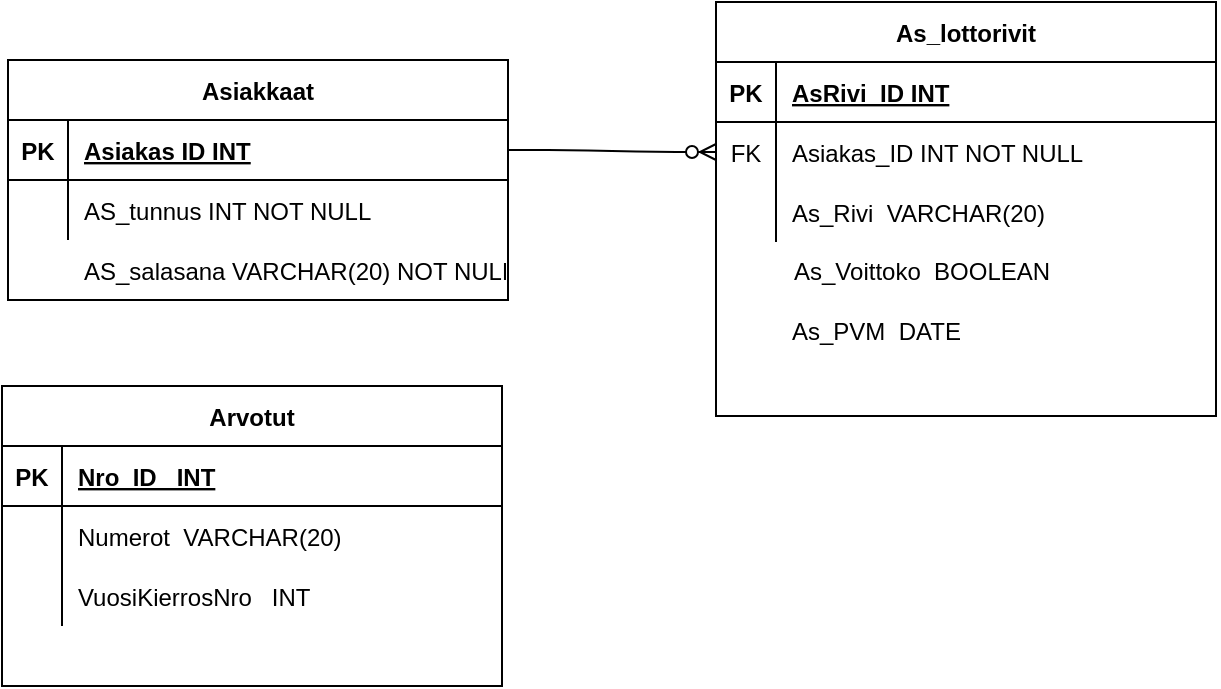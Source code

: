<mxfile version="13.6.2" type="device" pages="3"><diagram id="R2lEEEUBdFMjLlhIrx00" name="Tietokanta"><mxGraphModel dx="1326" dy="806" grid="0" gridSize="10" guides="1" tooltips="1" connect="1" arrows="1" fold="1" page="0" pageScale="1" pageWidth="850" pageHeight="1100" math="0" shadow="0" extFonts="Permanent Marker^https://fonts.googleapis.com/css?family=Permanent+Marker"><root><mxCell id="0"/><mxCell id="1" parent="0"/><mxCell id="C-vyLk0tnHw3VtMMgP7b-1" value="" style="edgeStyle=entityRelationEdgeStyle;endArrow=ERzeroToMany;startArrow=none;endFill=1;startFill=0;" parent="1" source="C-vyLk0tnHw3VtMMgP7b-24" target="C-vyLk0tnHw3VtMMgP7b-6" edge="1"><mxGeometry width="100" height="100" relative="1" as="geometry"><mxPoint x="340" y="720" as="sourcePoint"/><mxPoint x="440" y="620" as="targetPoint"/></mxGeometry></mxCell><mxCell id="C-vyLk0tnHw3VtMMgP7b-23" value="Asiakkaat" style="shape=table;startSize=30;container=1;collapsible=1;childLayout=tableLayout;fixedRows=1;rowLines=0;fontStyle=1;align=center;resizeLast=1;" parent="1" vertex="1"><mxGeometry x="120" y="120" width="250" height="120" as="geometry"/></mxCell><mxCell id="C-vyLk0tnHw3VtMMgP7b-24" value="" style="shape=partialRectangle;collapsible=0;dropTarget=0;pointerEvents=0;fillColor=none;points=[[0,0.5],[1,0.5]];portConstraint=eastwest;top=0;left=0;right=0;bottom=1;" parent="C-vyLk0tnHw3VtMMgP7b-23" vertex="1"><mxGeometry y="30" width="250" height="30" as="geometry"/></mxCell><mxCell id="C-vyLk0tnHw3VtMMgP7b-25" value="PK" style="shape=partialRectangle;overflow=hidden;connectable=0;fillColor=none;top=0;left=0;bottom=0;right=0;fontStyle=1;" parent="C-vyLk0tnHw3VtMMgP7b-24" vertex="1"><mxGeometry width="30" height="30" as="geometry"/></mxCell><mxCell id="C-vyLk0tnHw3VtMMgP7b-26" value="Asiakas ID INT" style="shape=partialRectangle;overflow=hidden;connectable=0;fillColor=none;top=0;left=0;bottom=0;right=0;align=left;spacingLeft=6;fontStyle=5;" parent="C-vyLk0tnHw3VtMMgP7b-24" vertex="1"><mxGeometry x="30" width="220" height="30" as="geometry"/></mxCell><mxCell id="C-vyLk0tnHw3VtMMgP7b-27" value="" style="shape=partialRectangle;collapsible=0;dropTarget=0;pointerEvents=0;fillColor=none;points=[[0,0.5],[1,0.5]];portConstraint=eastwest;top=0;left=0;right=0;bottom=0;" parent="C-vyLk0tnHw3VtMMgP7b-23" vertex="1"><mxGeometry y="60" width="250" height="30" as="geometry"/></mxCell><mxCell id="C-vyLk0tnHw3VtMMgP7b-28" value="" style="shape=partialRectangle;overflow=hidden;connectable=0;fillColor=none;top=0;left=0;bottom=0;right=0;" parent="C-vyLk0tnHw3VtMMgP7b-27" vertex="1"><mxGeometry width="30" height="30" as="geometry"/></mxCell><mxCell id="C-vyLk0tnHw3VtMMgP7b-29" value="AS_tunnus INT NOT NULL" style="shape=partialRectangle;overflow=hidden;connectable=0;fillColor=none;top=0;left=0;bottom=0;right=0;align=left;spacingLeft=6;" parent="C-vyLk0tnHw3VtMMgP7b-27" vertex="1"><mxGeometry x="30" width="220" height="30" as="geometry"/></mxCell><mxCell id="ZVDmuj76XgSl1H02F6cT-1" value="AS_salasana VARCHAR(20) NOT NULL" style="shape=partialRectangle;overflow=hidden;connectable=0;fillColor=none;top=0;left=0;bottom=0;right=0;align=left;spacingLeft=6;" parent="1" vertex="1"><mxGeometry x="150" y="210" width="220" height="30" as="geometry"/></mxCell><mxCell id="C-vyLk0tnHw3VtMMgP7b-2" value="As_lottorivit" style="shape=table;startSize=30;container=1;collapsible=1;childLayout=tableLayout;fixedRows=1;rowLines=0;fontStyle=1;align=center;resizeLast=1;" parent="1" vertex="1"><mxGeometry x="474" y="91" width="250" height="207" as="geometry"/></mxCell><mxCell id="C-vyLk0tnHw3VtMMgP7b-3" value="" style="shape=partialRectangle;collapsible=0;dropTarget=0;pointerEvents=0;fillColor=none;points=[[0,0.5],[1,0.5]];portConstraint=eastwest;top=0;left=0;right=0;bottom=1;" parent="C-vyLk0tnHw3VtMMgP7b-2" vertex="1"><mxGeometry y="30" width="250" height="30" as="geometry"/></mxCell><mxCell id="C-vyLk0tnHw3VtMMgP7b-4" value="PK" style="shape=partialRectangle;overflow=hidden;connectable=0;fillColor=none;top=0;left=0;bottom=0;right=0;fontStyle=1;" parent="C-vyLk0tnHw3VtMMgP7b-3" vertex="1"><mxGeometry width="30" height="30" as="geometry"/></mxCell><mxCell id="C-vyLk0tnHw3VtMMgP7b-5" value="AsRivi_ID INT" style="shape=partialRectangle;overflow=hidden;connectable=0;fillColor=none;top=0;left=0;bottom=0;right=0;align=left;spacingLeft=6;fontStyle=5;" parent="C-vyLk0tnHw3VtMMgP7b-3" vertex="1"><mxGeometry x="30" width="220" height="30" as="geometry"/></mxCell><mxCell id="C-vyLk0tnHw3VtMMgP7b-6" value="" style="shape=partialRectangle;collapsible=0;dropTarget=0;pointerEvents=0;fillColor=none;points=[[0,0.5],[1,0.5]];portConstraint=eastwest;top=0;left=0;right=0;bottom=0;" parent="C-vyLk0tnHw3VtMMgP7b-2" vertex="1"><mxGeometry y="60" width="250" height="30" as="geometry"/></mxCell><mxCell id="C-vyLk0tnHw3VtMMgP7b-7" value="FK" style="shape=partialRectangle;overflow=hidden;connectable=0;fillColor=none;top=0;left=0;bottom=0;right=0;" parent="C-vyLk0tnHw3VtMMgP7b-6" vertex="1"><mxGeometry width="30" height="30" as="geometry"/></mxCell><mxCell id="C-vyLk0tnHw3VtMMgP7b-8" value="Asiakas_ID INT NOT NULL" style="shape=partialRectangle;overflow=hidden;connectable=0;fillColor=none;top=0;left=0;bottom=0;right=0;align=left;spacingLeft=6;" parent="C-vyLk0tnHw3VtMMgP7b-6" vertex="1"><mxGeometry x="30" width="220" height="30" as="geometry"/></mxCell><mxCell id="C-vyLk0tnHw3VtMMgP7b-9" value="" style="shape=partialRectangle;collapsible=0;dropTarget=0;pointerEvents=0;fillColor=none;points=[[0,0.5],[1,0.5]];portConstraint=eastwest;top=0;left=0;right=0;bottom=0;" parent="C-vyLk0tnHw3VtMMgP7b-2" vertex="1"><mxGeometry y="90" width="250" height="30" as="geometry"/></mxCell><mxCell id="C-vyLk0tnHw3VtMMgP7b-10" value="" style="shape=partialRectangle;overflow=hidden;connectable=0;fillColor=none;top=0;left=0;bottom=0;right=0;" parent="C-vyLk0tnHw3VtMMgP7b-9" vertex="1"><mxGeometry width="30" height="30" as="geometry"/></mxCell><mxCell id="C-vyLk0tnHw3VtMMgP7b-11" value="As_Rivi  VARCHAR(20)" style="shape=partialRectangle;overflow=hidden;connectable=0;fillColor=none;top=0;left=0;bottom=0;right=0;align=left;spacingLeft=6;" parent="C-vyLk0tnHw3VtMMgP7b-9" vertex="1"><mxGeometry x="30" width="220" height="30" as="geometry"/></mxCell><mxCell id="Lvbls7lzrzEUBHKBL3VB-21" value="As_Voittoko  BOOLEAN" style="shape=partialRectangle;overflow=hidden;connectable=0;fillColor=none;top=0;left=0;bottom=0;right=0;align=left;spacingLeft=6;" parent="1" vertex="1"><mxGeometry x="505" y="210" width="220" height="30" as="geometry"/></mxCell><mxCell id="Lvbls7lzrzEUBHKBL3VB-23" value="As_PVM  DATE" style="shape=partialRectangle;overflow=hidden;connectable=0;fillColor=none;top=0;left=0;bottom=0;right=0;align=left;spacingLeft=6;" parent="1" vertex="1"><mxGeometry x="504" y="240" width="220" height="30" as="geometry"/></mxCell><mxCell id="Lvbls7lzrzEUBHKBL3VB-32" value="Arvotut" style="shape=table;startSize=30;container=1;collapsible=1;childLayout=tableLayout;fixedRows=1;rowLines=0;fontStyle=1;align=center;resizeLast=1;" parent="1" vertex="1"><mxGeometry x="117" y="283" width="250" height="150" as="geometry"/></mxCell><mxCell id="Lvbls7lzrzEUBHKBL3VB-33" value="" style="shape=partialRectangle;collapsible=0;dropTarget=0;pointerEvents=0;fillColor=none;points=[[0,0.5],[1,0.5]];portConstraint=eastwest;top=0;left=0;right=0;bottom=1;" parent="Lvbls7lzrzEUBHKBL3VB-32" vertex="1"><mxGeometry y="30" width="250" height="30" as="geometry"/></mxCell><mxCell id="Lvbls7lzrzEUBHKBL3VB-34" value="PK" style="shape=partialRectangle;overflow=hidden;connectable=0;fillColor=none;top=0;left=0;bottom=0;right=0;fontStyle=1;" parent="Lvbls7lzrzEUBHKBL3VB-33" vertex="1"><mxGeometry width="30" height="30" as="geometry"/></mxCell><mxCell id="Lvbls7lzrzEUBHKBL3VB-35" value="Nro_ID   INT" style="shape=partialRectangle;overflow=hidden;connectable=0;fillColor=none;top=0;left=0;bottom=0;right=0;align=left;spacingLeft=6;fontStyle=5;" parent="Lvbls7lzrzEUBHKBL3VB-33" vertex="1"><mxGeometry x="30" width="220" height="30" as="geometry"/></mxCell><mxCell id="Lvbls7lzrzEUBHKBL3VB-36" value="" style="shape=partialRectangle;collapsible=0;dropTarget=0;pointerEvents=0;fillColor=none;points=[[0,0.5],[1,0.5]];portConstraint=eastwest;top=0;left=0;right=0;bottom=0;" parent="Lvbls7lzrzEUBHKBL3VB-32" vertex="1"><mxGeometry y="60" width="250" height="30" as="geometry"/></mxCell><mxCell id="Lvbls7lzrzEUBHKBL3VB-37" value="" style="shape=partialRectangle;overflow=hidden;connectable=0;fillColor=none;top=0;left=0;bottom=0;right=0;" parent="Lvbls7lzrzEUBHKBL3VB-36" vertex="1"><mxGeometry width="30" height="30" as="geometry"/></mxCell><mxCell id="Lvbls7lzrzEUBHKBL3VB-38" value="Numerot  VARCHAR(20)" style="shape=partialRectangle;overflow=hidden;connectable=0;fillColor=none;top=0;left=0;bottom=0;right=0;align=left;spacingLeft=6;" parent="Lvbls7lzrzEUBHKBL3VB-36" vertex="1"><mxGeometry x="30" width="220" height="30" as="geometry"/></mxCell><mxCell id="Lvbls7lzrzEUBHKBL3VB-29" value="" style="shape=partialRectangle;collapsible=0;dropTarget=0;pointerEvents=0;fillColor=none;points=[[0,0.5],[1,0.5]];portConstraint=eastwest;top=0;left=0;right=0;bottom=0;" parent="Lvbls7lzrzEUBHKBL3VB-32" vertex="1"><mxGeometry y="90" width="250" height="30" as="geometry"/></mxCell><mxCell id="Lvbls7lzrzEUBHKBL3VB-30" value="" style="shape=partialRectangle;overflow=hidden;connectable=0;fillColor=none;top=0;left=0;bottom=0;right=0;" parent="Lvbls7lzrzEUBHKBL3VB-29" vertex="1"><mxGeometry width="30" height="30" as="geometry"/></mxCell><mxCell id="Lvbls7lzrzEUBHKBL3VB-31" value="VuosiKierrosNro   INT" style="shape=partialRectangle;overflow=hidden;connectable=0;fillColor=none;top=0;left=0;bottom=0;right=0;align=left;spacingLeft=6;" parent="Lvbls7lzrzEUBHKBL3VB-29" vertex="1"><mxGeometry x="30" width="220" height="30" as="geometry"/></mxCell></root></mxGraphModel></diagram><diagram id="-oaXbcVgE2G9n_ZmUI3K" name="Sivusto"><mxGraphModel dx="2294" dy="1151" grid="0" gridSize="10" guides="1" tooltips="1" connect="1" arrows="1" fold="1" page="0" pageScale="1" pageWidth="827" pageHeight="1169" math="0" shadow="0"><root><mxCell id="yy4QIM8B_a4DJpXd89yJ-0"/><mxCell id="yy4QIM8B_a4DJpXd89yJ-1" parent="yy4QIM8B_a4DJpXd89yJ-0"/><mxCell id="MhF5c60PlWOirHtVX-TB-0" style="edgeStyle=orthogonalEdgeStyle;rounded=0;orthogonalLoop=1;jettySize=auto;html=1;entryX=0.5;entryY=0;entryDx=0;entryDy=0;" parent="yy4QIM8B_a4DJpXd89yJ-1" edge="1"><mxGeometry relative="1" as="geometry"><mxPoint x="374" y="155" as="targetPoint"/><mxPoint x="564.5" y="136.5" as="sourcePoint"/><Array as="points"><mxPoint x="499" y="137"/><mxPoint x="499" y="135"/><mxPoint x="374" y="135"/></Array></mxGeometry></mxCell><mxCell id="MhF5c60PlWOirHtVX-TB-1" style="edgeStyle=orthogonalEdgeStyle;rounded=0;orthogonalLoop=1;jettySize=auto;html=1;" parent="yy4QIM8B_a4DJpXd89yJ-1" source="MhF5c60PlWOirHtVX-TB-2" target="MhF5c60PlWOirHtVX-TB-80" edge="1"><mxGeometry relative="1" as="geometry"/></mxCell><mxCell id="MqdwLIAMctmdPFzegvEK-35" style="edgeStyle=orthogonalEdgeStyle;rounded=0;orthogonalLoop=1;jettySize=auto;html=1;" parent="yy4QIM8B_a4DJpXd89yJ-1" source="MhF5c60PlWOirHtVX-TB-2" target="MqdwLIAMctmdPFzegvEK-17" edge="1"><mxGeometry relative="1" as="geometry"/></mxCell><mxCell id="MhF5c60PlWOirHtVX-TB-2" value="Päävalikko" style="rounded=1;whiteSpace=wrap;html=1;fontSize=12;glass=0;strokeWidth=1;shadow=0;" parent="yy4QIM8B_a4DJpXd89yJ-1" vertex="1"><mxGeometry x="560.5" y="122.53" width="120" height="20" as="geometry"/></mxCell><mxCell id="MhF5c60PlWOirHtVX-TB-3" style="edgeStyle=orthogonalEdgeStyle;rounded=0;orthogonalLoop=1;jettySize=auto;html=1;entryX=1;entryY=0.75;entryDx=0;entryDy=0;" parent="yy4QIM8B_a4DJpXd89yJ-1" source="MhF5c60PlWOirHtVX-TB-5" target="MhF5c60PlWOirHtVX-TB-82" edge="1"><mxGeometry relative="1" as="geometry"><mxPoint x="10" y="240" as="targetPoint"/></mxGeometry></mxCell><mxCell id="MhF5c60PlWOirHtVX-TB-4" style="edgeStyle=orthogonalEdgeStyle;rounded=0;orthogonalLoop=1;jettySize=auto;html=1;entryX=0.5;entryY=0;entryDx=0;entryDy=0;" parent="yy4QIM8B_a4DJpXd89yJ-1" source="MhF5c60PlWOirHtVX-TB-5" target="MhF5c60PlWOirHtVX-TB-81" edge="1"><mxGeometry relative="1" as="geometry"><mxPoint x="370" y="310" as="targetPoint"/></mxGeometry></mxCell><mxCell id="MhF5c60PlWOirHtVX-TB-5" value="Onko tiliä?" style="rhombus;whiteSpace=wrap;html=1;shadow=0;fontFamily=Helvetica;fontSize=12;align=center;strokeWidth=1;spacing=6;spacingTop=-4;" parent="yy4QIM8B_a4DJpXd89yJ-1" vertex="1"><mxGeometry x="320" y="200" width="100" height="80" as="geometry"/></mxCell><mxCell id="MhF5c60PlWOirHtVX-TB-6" value="Ei" style="text;html=1;strokeColor=none;fillColor=none;align=center;verticalAlign=middle;whiteSpace=wrap;rounded=0;" parent="yy4QIM8B_a4DJpXd89yJ-1" vertex="1"><mxGeometry x="180" y="210" width="40" height="20" as="geometry"/></mxCell><mxCell id="MhF5c60PlWOirHtVX-TB-7" style="edgeStyle=orthogonalEdgeStyle;rounded=0;orthogonalLoop=1;jettySize=auto;html=1;entryX=0;entryY=0.5;entryDx=0;entryDy=0;" parent="yy4QIM8B_a4DJpXd89yJ-1" target="MhF5c60PlWOirHtVX-TB-43" edge="1"><mxGeometry relative="1" as="geometry"><mxPoint x="-50" y="250" as="sourcePoint"/><Array as="points"><mxPoint x="-50" y="298"/></Array></mxGeometry></mxCell><mxCell id="MhF5c60PlWOirHtVX-TB-8" style="edgeStyle=orthogonalEdgeStyle;rounded=0;orthogonalLoop=1;jettySize=auto;html=1;entryX=0;entryY=0.5;entryDx=0;entryDy=0;exitX=0.5;exitY=1;exitDx=0;exitDy=0;" parent="yy4QIM8B_a4DJpXd89yJ-1" source="MhF5c60PlWOirHtVX-TB-82" target="MhF5c60PlWOirHtVX-TB-41" edge="1"><mxGeometry relative="1" as="geometry"><mxPoint x="-50" y="250" as="sourcePoint"/></mxGeometry></mxCell><mxCell id="MhF5c60PlWOirHtVX-TB-9" style="edgeStyle=orthogonalEdgeStyle;rounded=0;orthogonalLoop=1;jettySize=auto;html=1;entryX=0;entryY=0.25;entryDx=0;entryDy=0;exitX=1;exitY=0.75;exitDx=0;exitDy=0;" parent="yy4QIM8B_a4DJpXd89yJ-1" source="MhF5c60PlWOirHtVX-TB-81" target="MhF5c60PlWOirHtVX-TB-44" edge="1"><mxGeometry relative="1" as="geometry"><mxPoint x="440" y="300" as="sourcePoint"/><Array as="points"><mxPoint x="414" y="333"/><mxPoint x="410" y="333"/><mxPoint x="410" y="354"/></Array></mxGeometry></mxCell><mxCell id="MhF5c60PlWOirHtVX-TB-10" style="edgeStyle=orthogonalEdgeStyle;rounded=0;orthogonalLoop=1;jettySize=auto;html=1;exitX=1;exitY=0.75;exitDx=0;exitDy=0;entryX=0;entryY=0.75;entryDx=0;entryDy=0;" parent="yy4QIM8B_a4DJpXd89yJ-1" source="MhF5c60PlWOirHtVX-TB-81" target="MhF5c60PlWOirHtVX-TB-45" edge="1"><mxGeometry relative="1" as="geometry"><mxPoint x="400" y="330" as="sourcePoint"/><Array as="points"><mxPoint x="410" y="333"/><mxPoint x="410" y="376"/></Array></mxGeometry></mxCell><mxCell id="MhF5c60PlWOirHtVX-TB-11" style="edgeStyle=orthogonalEdgeStyle;rounded=0;orthogonalLoop=1;jettySize=auto;html=1;" parent="yy4QIM8B_a4DJpXd89yJ-1" source="MhF5c60PlWOirHtVX-TB-81" target="MhF5c60PlWOirHtVX-TB-51" edge="1"><mxGeometry relative="1" as="geometry"><mxPoint x="370" y="330" as="sourcePoint"/></mxGeometry></mxCell><mxCell id="MhF5c60PlWOirHtVX-TB-12" value="On" style="text;html=1;strokeColor=none;fillColor=none;align=center;verticalAlign=middle;whiteSpace=wrap;rounded=0;" parent="yy4QIM8B_a4DJpXd89yJ-1" vertex="1"><mxGeometry x="380" y="280" width="40" height="20" as="geometry"/></mxCell><mxCell id="MhF5c60PlWOirHtVX-TB-13" style="edgeStyle=orthogonalEdgeStyle;rounded=0;orthogonalLoop=1;jettySize=auto;html=1;entryX=0;entryY=0.5;entryDx=0;entryDy=0;" parent="yy4QIM8B_a4DJpXd89yJ-1" source="MhF5c60PlWOirHtVX-TB-16" target="MhF5c60PlWOirHtVX-TB-21" edge="1"><mxGeometry relative="1" as="geometry"><Array as="points"><mxPoint x="50" y="847"/><mxPoint x="75" y="847"/></Array></mxGeometry></mxCell><mxCell id="MhF5c60PlWOirHtVX-TB-14" style="edgeStyle=orthogonalEdgeStyle;rounded=0;orthogonalLoop=1;jettySize=auto;html=1;entryX=0;entryY=0.5;entryDx=0;entryDy=0;" parent="yy4QIM8B_a4DJpXd89yJ-1" source="MhF5c60PlWOirHtVX-TB-16" target="MhF5c60PlWOirHtVX-TB-22" edge="1"><mxGeometry relative="1" as="geometry"><Array as="points"><mxPoint x="50" y="862"/><mxPoint x="75" y="862"/></Array></mxGeometry></mxCell><mxCell id="MhF5c60PlWOirHtVX-TB-15" style="edgeStyle=orthogonalEdgeStyle;rounded=0;orthogonalLoop=1;jettySize=auto;html=1;entryX=0;entryY=0.5;entryDx=0;entryDy=0;" parent="yy4QIM8B_a4DJpXd89yJ-1" source="MhF5c60PlWOirHtVX-TB-16" target="MhF5c60PlWOirHtVX-TB-63" edge="1"><mxGeometry relative="1" as="geometry"><Array as="points"><mxPoint x="50" y="877"/><mxPoint x="75" y="877"/></Array></mxGeometry></mxCell><mxCell id="MhF5c60PlWOirHtVX-TB-16" value="Tilitidot" style="rounded=1;whiteSpace=wrap;html=1;fontSize=12;glass=0;strokeWidth=1;shadow=0;" parent="yy4QIM8B_a4DJpXd89yJ-1" vertex="1"><mxGeometry x="-5.5" y="755.05" width="120" height="20" as="geometry"/></mxCell><mxCell id="MhF5c60PlWOirHtVX-TB-18" style="edgeStyle=orthogonalEdgeStyle;rounded=0;orthogonalLoop=1;jettySize=auto;html=1;entryX=0.5;entryY=0;entryDx=0;entryDy=0;" parent="yy4QIM8B_a4DJpXd89yJ-1" source="MhF5c60PlWOirHtVX-TB-20" target="MhF5c60PlWOirHtVX-TB-2" edge="1"><mxGeometry relative="1" as="geometry"/></mxCell><mxCell id="MhF5c60PlWOirHtVX-TB-19" style="edgeStyle=orthogonalEdgeStyle;rounded=0;orthogonalLoop=1;jettySize=auto;html=1;entryX=0.5;entryY=0;entryDx=0;entryDy=0;exitX=1;exitY=0.5;exitDx=0;exitDy=0;" parent="yy4QIM8B_a4DJpXd89yJ-1" source="MhF5c60PlWOirHtVX-TB-2" target="MhF5c60PlWOirHtVX-TB-73" edge="1"><mxGeometry relative="1" as="geometry"><Array as="points"><mxPoint x="1098" y="133"/></Array></mxGeometry></mxCell><mxCell id="MhF5c60PlWOirHtVX-TB-20" value="" style="ellipse;whiteSpace=wrap;html=1;" parent="yy4QIM8B_a4DJpXd89yJ-1" vertex="1"><mxGeometry x="560.5" y="12.53" width="120" height="50" as="geometry"/></mxCell><mxCell id="MhF5c60PlWOirHtVX-TB-21" value="Tulosta tiedot" style="rounded=1;whiteSpace=wrap;html=1;fontSize=12;glass=0;strokeWidth=1;shadow=0;" parent="yy4QIM8B_a4DJpXd89yJ-1" vertex="1"><mxGeometry x="74.5" y="840" width="120" height="14.95" as="geometry"/></mxCell><mxCell id="MhF5c60PlWOirHtVX-TB-22" value="Muuta tietoja" style="rounded=1;whiteSpace=wrap;html=1;fontSize=12;glass=0;strokeWidth=1;shadow=0;" parent="yy4QIM8B_a4DJpXd89yJ-1" vertex="1"><mxGeometry x="74.5" y="854.95" width="120" height="14.95" as="geometry"/></mxCell><mxCell id="MhF5c60PlWOirHtVX-TB-24" value="Rastien määrä" style="rounded=1;whiteSpace=wrap;html=1;fontSize=12;glass=0;strokeWidth=1;shadow=0;" parent="yy4QIM8B_a4DJpXd89yJ-1" vertex="1"><mxGeometry x="355" y="840" width="120" height="16.91" as="geometry"/></mxCell><mxCell id="MhF5c60PlWOirHtVX-TB-30" style="edgeStyle=orthogonalEdgeStyle;rounded=0;orthogonalLoop=1;jettySize=auto;html=1;entryX=0;entryY=0.5;entryDx=0;entryDy=0;exitX=0.5;exitY=1;exitDx=0;exitDy=0;" parent="yy4QIM8B_a4DJpXd89yJ-1" source="MhF5c60PlWOirHtVX-TB-85" target="MhF5c60PlWOirHtVX-TB-33" edge="1"><mxGeometry relative="1" as="geometry"><mxPoint x="948.24" y="797.45" as="sourcePoint"/></mxGeometry></mxCell><mxCell id="MhF5c60PlWOirHtVX-TB-31" style="edgeStyle=orthogonalEdgeStyle;rounded=0;orthogonalLoop=1;jettySize=auto;html=1;entryX=0;entryY=0.5;entryDx=0;entryDy=0;exitX=0.5;exitY=1;exitDx=0;exitDy=0;" parent="yy4QIM8B_a4DJpXd89yJ-1" source="MhF5c60PlWOirHtVX-TB-85" target="MhF5c60PlWOirHtVX-TB-34" edge="1"><mxGeometry relative="1" as="geometry"><mxPoint x="948.24" y="797.45" as="sourcePoint"/></mxGeometry></mxCell><mxCell id="MhF5c60PlWOirHtVX-TB-32" style="edgeStyle=orthogonalEdgeStyle;rounded=0;orthogonalLoop=1;jettySize=auto;html=1;entryX=0;entryY=0.5;entryDx=0;entryDy=0;" parent="yy4QIM8B_a4DJpXd89yJ-1" source="MhF5c60PlWOirHtVX-TB-85" target="MhF5c60PlWOirHtVX-TB-35" edge="1"><mxGeometry relative="1" as="geometry"><mxPoint x="948.24" y="797.45" as="sourcePoint"/></mxGeometry></mxCell><mxCell id="MhF5c60PlWOirHtVX-TB-33" value="Aikajänteen mukaan" style="rounded=1;whiteSpace=wrap;html=1;fontSize=12;glass=0;strokeWidth=1;shadow=0;" parent="yy4QIM8B_a4DJpXd89yJ-1" vertex="1"><mxGeometry x="978.27" y="847.6" width="120" height="15" as="geometry"/></mxCell><mxCell id="MhF5c60PlWOirHtVX-TB-34" value="Yleisimmät" style="rounded=1;whiteSpace=wrap;html=1;fontSize=12;glass=0;strokeWidth=1;shadow=0;" parent="yy4QIM8B_a4DJpXd89yJ-1" vertex="1"><mxGeometry x="978.27" y="862.6" width="120" height="15" as="geometry"/></mxCell><mxCell id="MhF5c60PlWOirHtVX-TB-35" value="Harvinaisimmat" style="rounded=1;whiteSpace=wrap;html=1;fontSize=12;glass=0;strokeWidth=1;shadow=0;" parent="yy4QIM8B_a4DJpXd89yJ-1" vertex="1"><mxGeometry x="978.27" y="877.6" width="120" height="15" as="geometry"/></mxCell><mxCell id="MhF5c60PlWOirHtVX-TB-36" style="edgeStyle=orthogonalEdgeStyle;rounded=0;orthogonalLoop=1;jettySize=auto;html=1;entryX=0;entryY=0.5;entryDx=0;entryDy=0;" parent="yy4QIM8B_a4DJpXd89yJ-1" target="MqdwLIAMctmdPFzegvEK-6" edge="1"><mxGeometry relative="1" as="geometry"><mxPoint x="713.799" y="797.45" as="sourcePoint"/><Array as="points"><mxPoint x="718.74" y="797.95"/><mxPoint x="718.74" y="853.95"/></Array><mxPoint x="738.24" y="839.95" as="targetPoint"/></mxGeometry></mxCell><mxCell id="MhF5c60PlWOirHtVX-TB-37" style="edgeStyle=orthogonalEdgeStyle;rounded=0;orthogonalLoop=1;jettySize=auto;html=1;entryX=0;entryY=0.5;entryDx=0;entryDy=0;" parent="yy4QIM8B_a4DJpXd89yJ-1" target="MhF5c60PlWOirHtVX-TB-65" edge="1"><mxGeometry relative="1" as="geometry"><mxPoint x="713.799" y="797.45" as="sourcePoint"/><Array as="points"><mxPoint x="718.74" y="797.95"/><mxPoint x="718.74" y="865.95"/><mxPoint x="738.74" y="865.95"/></Array></mxGeometry></mxCell><mxCell id="MhF5c60PlWOirHtVX-TB-38" style="edgeStyle=orthogonalEdgeStyle;rounded=0;orthogonalLoop=1;jettySize=auto;html=1;entryX=0;entryY=0.5;entryDx=0;entryDy=0;" parent="yy4QIM8B_a4DJpXd89yJ-1" target="MhF5c60PlWOirHtVX-TB-66" edge="1"><mxGeometry relative="1" as="geometry"><mxPoint x="713.799" y="797.45" as="sourcePoint"/><Array as="points"><mxPoint x="718.74" y="797.95"/><mxPoint x="718.74" y="878.95"/></Array></mxGeometry></mxCell><mxCell id="MhF5c60PlWOirHtVX-TB-41" value="Käyttäjätunnus" style="rounded=1;whiteSpace=wrap;html=1;fontSize=12;glass=0;strokeWidth=1;shadow=0;" parent="yy4QIM8B_a4DJpXd89yJ-1" vertex="1"><mxGeometry x="-30" y="275" width="120" height="15" as="geometry"/></mxCell><mxCell id="MhF5c60PlWOirHtVX-TB-42" style="edgeStyle=orthogonalEdgeStyle;rounded=0;orthogonalLoop=1;jettySize=auto;html=1;" parent="yy4QIM8B_a4DJpXd89yJ-1" source="MhF5c60PlWOirHtVX-TB-43" target="MhF5c60PlWOirHtVX-TB-56" edge="1"><mxGeometry relative="1" as="geometry"/></mxCell><mxCell id="MhF5c60PlWOirHtVX-TB-43" value="Salasana" style="rounded=1;whiteSpace=wrap;html=1;fontSize=12;glass=0;strokeWidth=1;shadow=0;" parent="yy4QIM8B_a4DJpXd89yJ-1" vertex="1"><mxGeometry x="-30" y="290" width="120" height="15" as="geometry"/></mxCell><mxCell id="MhF5c60PlWOirHtVX-TB-44" value="Käyttäjätunnus" style="rounded=1;whiteSpace=wrap;html=1;fontSize=12;glass=0;strokeWidth=1;shadow=0;" parent="yy4QIM8B_a4DJpXd89yJ-1" vertex="1"><mxGeometry x="500" y="350" width="120" height="15" as="geometry"/></mxCell><mxCell id="MhF5c60PlWOirHtVX-TB-45" value="Salasana" style="rounded=1;whiteSpace=wrap;html=1;fontSize=12;glass=0;strokeWidth=1;shadow=0;" parent="yy4QIM8B_a4DJpXd89yJ-1" vertex="1"><mxGeometry x="500" y="365" width="120" height="15" as="geometry"/></mxCell><mxCell id="MhF5c60PlWOirHtVX-TB-46" style="edgeStyle=orthogonalEdgeStyle;rounded=0;orthogonalLoop=1;jettySize=auto;html=1;entryX=0.5;entryY=0;entryDx=0;entryDy=0;exitX=0.5;exitY=1;exitDx=0;exitDy=0;" parent="yy4QIM8B_a4DJpXd89yJ-1" source="MhF5c60PlWOirHtVX-TB-51" target="MhF5c60PlWOirHtVX-TB-16" edge="1"><mxGeometry relative="1" as="geometry"><mxPoint x="355.559" y="670.003" as="sourcePoint"/><Array as="points"><mxPoint x="370" y="710"/><mxPoint x="54" y="710"/></Array></mxGeometry></mxCell><mxCell id="MhF5c60PlWOirHtVX-TB-47" style="edgeStyle=orthogonalEdgeStyle;rounded=0;orthogonalLoop=1;jettySize=auto;html=1;entryX=0.5;entryY=0;entryDx=0;entryDy=0;exitX=0.5;exitY=1;exitDx=0;exitDy=0;" parent="yy4QIM8B_a4DJpXd89yJ-1" source="MhF5c60PlWOirHtVX-TB-51" target="MhF5c60PlWOirHtVX-TB-83" edge="1"><mxGeometry relative="1" as="geometry"><mxPoint x="355.559" y="670.003" as="sourcePoint"/><mxPoint x="260" y="757.55" as="targetPoint"/><Array as="points"><mxPoint x="370" y="710"/><mxPoint x="355" y="710"/></Array></mxGeometry></mxCell><mxCell id="MhF5c60PlWOirHtVX-TB-48" style="edgeStyle=orthogonalEdgeStyle;rounded=0;orthogonalLoop=1;jettySize=auto;html=1;entryX=0.5;entryY=0;entryDx=0;entryDy=0;exitX=0.5;exitY=1;exitDx=0;exitDy=0;" parent="yy4QIM8B_a4DJpXd89yJ-1" source="MhF5c60PlWOirHtVX-TB-51" target="MhF5c60PlWOirHtVX-TB-84" edge="1"><mxGeometry relative="1" as="geometry"><mxPoint x="355.559" y="670.003" as="sourcePoint"/><mxPoint x="551" y="755.05" as="targetPoint"/><Array as="points"><mxPoint x="370" y="710"/><mxPoint x="551" y="710"/><mxPoint x="551" y="735"/></Array></mxGeometry></mxCell><mxCell id="MhF5c60PlWOirHtVX-TB-49" style="edgeStyle=orthogonalEdgeStyle;rounded=0;orthogonalLoop=1;jettySize=auto;html=1;entryX=0;entryY=0.5;entryDx=0;entryDy=0;" parent="yy4QIM8B_a4DJpXd89yJ-1" source="MhF5c60PlWOirHtVX-TB-51" target="MhF5c60PlWOirHtVX-TB-81" edge="1"><mxGeometry relative="1" as="geometry"><mxPoint x="310" y="320" as="targetPoint"/><Array as="points"><mxPoint x="210" y="440"/><mxPoint x="210" y="340"/></Array></mxGeometry></mxCell><mxCell id="MhF5c60PlWOirHtVX-TB-50" style="edgeStyle=orthogonalEdgeStyle;rounded=0;orthogonalLoop=1;jettySize=auto;html=1;entryX=0.5;entryY=0;entryDx=0;entryDy=0;" parent="yy4QIM8B_a4DJpXd89yJ-1" source="MhF5c60PlWOirHtVX-TB-51" target="MhF5c60PlWOirHtVX-TB-85" edge="1"><mxGeometry relative="1" as="geometry"><mxPoint x="785.059" y="755.05" as="targetPoint"/><Array as="points"><mxPoint x="370" y="710"/><mxPoint x="948" y="710"/></Array></mxGeometry></mxCell><mxCell id="MhF5c60PlWOirHtVX-TB-51" value="Ovatko tiedot oikein?" style="rhombus;whiteSpace=wrap;html=1;shadow=0;fontFamily=Helvetica;fontSize=12;align=center;strokeWidth=1;spacing=6;spacingTop=-4;" parent="yy4QIM8B_a4DJpXd89yJ-1" vertex="1"><mxGeometry x="320" y="400" width="100" height="80" as="geometry"/></mxCell><mxCell id="MhF5c60PlWOirHtVX-TB-53" value="Ei" style="text;html=1;strokeColor=none;fillColor=none;align=center;verticalAlign=middle;whiteSpace=wrap;rounded=0;" parent="yy4QIM8B_a4DJpXd89yJ-1" vertex="1"><mxGeometry x="209" y="380" width="40" height="20" as="geometry"/></mxCell><mxCell id="MhF5c60PlWOirHtVX-TB-54" style="edgeStyle=orthogonalEdgeStyle;rounded=0;orthogonalLoop=1;jettySize=auto;html=1;entryX=0;entryY=0.5;entryDx=0;entryDy=0;exitX=0;exitY=0.5;exitDx=0;exitDy=0;" parent="yy4QIM8B_a4DJpXd89yJ-1" source="MhF5c60PlWOirHtVX-TB-56" target="MhF5c60PlWOirHtVX-TB-82" edge="1"><mxGeometry relative="1" as="geometry"><mxPoint x="-110" y="240" as="targetPoint"/><Array as="points"><mxPoint x="-130" y="395"/><mxPoint x="-130" y="190"/></Array></mxGeometry></mxCell><mxCell id="MhF5c60PlWOirHtVX-TB-55" style="edgeStyle=orthogonalEdgeStyle;rounded=0;orthogonalLoop=1;jettySize=auto;html=1;" parent="yy4QIM8B_a4DJpXd89yJ-1" source="MhF5c60PlWOirHtVX-TB-56" target="MhF5c60PlWOirHtVX-TB-60" edge="1"><mxGeometry relative="1" as="geometry"/></mxCell><mxCell id="MhF5c60PlWOirHtVX-TB-56" value="Ovatko tiedot jo olemassa?" style="rhombus;whiteSpace=wrap;html=1;shadow=0;fontFamily=Helvetica;fontSize=12;align=center;strokeWidth=1;spacing=6;spacingTop=-4;" parent="yy4QIM8B_a4DJpXd89yJ-1" vertex="1"><mxGeometry x="-35" y="345" width="130" height="100" as="geometry"/></mxCell><mxCell id="MhF5c60PlWOirHtVX-TB-57" value="On" style="text;html=1;strokeColor=none;fillColor=none;align=center;verticalAlign=middle;whiteSpace=wrap;rounded=0;" parent="yy4QIM8B_a4DJpXd89yJ-1" vertex="1"><mxGeometry x="-130" y="320" width="40" height="20" as="geometry"/></mxCell><mxCell id="MhF5c60PlWOirHtVX-TB-58" style="edgeStyle=orthogonalEdgeStyle;rounded=0;orthogonalLoop=1;jettySize=auto;html=1;exitX=0;exitY=0.5;exitDx=0;exitDy=0;entryX=0;entryY=0.25;entryDx=0;entryDy=0;" parent="yy4QIM8B_a4DJpXd89yJ-1" source="MhF5c60PlWOirHtVX-TB-60" target="MhF5c60PlWOirHtVX-TB-82" edge="1"><mxGeometry relative="1" as="geometry"><mxPoint x="-110" y="240" as="targetPoint"/><Array as="points"><mxPoint x="-180" y="532"/><mxPoint x="-180" y="190"/><mxPoint x="-94" y="190"/></Array></mxGeometry></mxCell><mxCell id="MhF5c60PlWOirHtVX-TB-59" style="edgeStyle=orthogonalEdgeStyle;rounded=0;orthogonalLoop=1;jettySize=auto;html=1;entryX=0.5;entryY=0;entryDx=0;entryDy=0;" parent="yy4QIM8B_a4DJpXd89yJ-1" source="MhF5c60PlWOirHtVX-TB-60" target="MhF5c60PlWOirHtVX-TB-16" edge="1"><mxGeometry relative="1" as="geometry"><mxPoint x="30" y="640" as="targetPoint"/><Array as="points"><mxPoint x="370" y="532"/><mxPoint x="370" y="710"/><mxPoint x="54" y="710"/></Array></mxGeometry></mxCell><mxCell id="MhF5c60PlWOirHtVX-TB-60" value="Ovatko tiedot määritysten mukaiset?" style="rhombus;whiteSpace=wrap;html=1;shadow=0;fontFamily=Helvetica;fontSize=12;align=center;strokeWidth=1;spacing=6;spacingTop=-4;" parent="yy4QIM8B_a4DJpXd89yJ-1" vertex="1"><mxGeometry x="-35" y="480" width="130" height="105" as="geometry"/></mxCell><mxCell id="MhF5c60PlWOirHtVX-TB-61" value="Ei" style="text;html=1;strokeColor=none;fillColor=none;align=center;verticalAlign=middle;whiteSpace=wrap;rounded=0;" parent="yy4QIM8B_a4DJpXd89yJ-1" vertex="1"><mxGeometry x="45" y="445" width="40" height="20" as="geometry"/></mxCell><mxCell id="MhF5c60PlWOirHtVX-TB-62" value="On" style="text;html=1;strokeColor=none;fillColor=none;align=center;verticalAlign=middle;whiteSpace=wrap;rounded=0;" parent="yy4QIM8B_a4DJpXd89yJ-1" vertex="1"><mxGeometry x="190" y="510" width="40" height="20" as="geometry"/></mxCell><mxCell id="MhF5c60PlWOirHtVX-TB-63" value="&lt;font style=&quot;font-size: 12px&quot;&gt;Poista tili&lt;/font&gt;" style="rounded=1;whiteSpace=wrap;html=1;fontSize=12;glass=0;strokeWidth=1;shadow=0;" parent="yy4QIM8B_a4DJpXd89yJ-1" vertex="1"><mxGeometry x="74.5" y="869.9" width="120" height="15.05" as="geometry"/></mxCell><mxCell id="MhF5c60PlWOirHtVX-TB-65" value="Kierros" style="rounded=1;whiteSpace=wrap;html=1;fontSize=12;glass=0;strokeWidth=1;shadow=0;" parent="yy4QIM8B_a4DJpXd89yJ-1" vertex="1"><mxGeometry x="738.24" y="860.05" width="120" height="12.45" as="geometry"/></mxCell><mxCell id="MhF5c60PlWOirHtVX-TB-66" value="Vuosi" style="rounded=1;whiteSpace=wrap;html=1;fontSize=12;glass=0;strokeWidth=1;shadow=0;" parent="yy4QIM8B_a4DJpXd89yJ-1" vertex="1"><mxGeometry x="738.24" y="872.5" width="120" height="12.45" as="geometry"/></mxCell><mxCell id="MhF5c60PlWOirHtVX-TB-69" style="edgeStyle=orthogonalEdgeStyle;rounded=0;orthogonalLoop=1;jettySize=auto;html=1;entryX=0;entryY=0.5;entryDx=0;entryDy=0;" parent="yy4QIM8B_a4DJpXd89yJ-1" source="MhF5c60PlWOirHtVX-TB-73" target="MhF5c60PlWOirHtVX-TB-74" edge="1"><mxGeometry relative="1" as="geometry"/></mxCell><mxCell id="MhF5c60PlWOirHtVX-TB-70" style="edgeStyle=orthogonalEdgeStyle;rounded=0;orthogonalLoop=1;jettySize=auto;html=1;entryX=0;entryY=0.5;entryDx=0;entryDy=0;" parent="yy4QIM8B_a4DJpXd89yJ-1" source="MhF5c60PlWOirHtVX-TB-73" target="MhF5c60PlWOirHtVX-TB-75" edge="1"><mxGeometry relative="1" as="geometry"/></mxCell><mxCell id="MhF5c60PlWOirHtVX-TB-71" style="edgeStyle=orthogonalEdgeStyle;rounded=0;orthogonalLoop=1;jettySize=auto;html=1;entryX=0;entryY=0.5;entryDx=0;entryDy=0;" parent="yy4QIM8B_a4DJpXd89yJ-1" source="MhF5c60PlWOirHtVX-TB-73" target="MhF5c60PlWOirHtVX-TB-77" edge="1"><mxGeometry relative="1" as="geometry"/></mxCell><mxCell id="MhF5c60PlWOirHtVX-TB-72" style="edgeStyle=orthogonalEdgeStyle;rounded=0;orthogonalLoop=1;jettySize=auto;html=1;entryX=0;entryY=0.5;entryDx=0;entryDy=0;" parent="yy4QIM8B_a4DJpXd89yJ-1" source="MhF5c60PlWOirHtVX-TB-73" target="MhF5c60PlWOirHtVX-TB-76" edge="1"><mxGeometry relative="1" as="geometry"/></mxCell><mxCell id="MhF5c60PlWOirHtVX-TB-73" value="Ohjeet" style="rounded=1;whiteSpace=wrap;html=1;fontSize=12;glass=0;strokeWidth=1;shadow=0;" parent="yy4QIM8B_a4DJpXd89yJ-1" vertex="1"><mxGeometry x="1038.24" y="160" width="120" height="20" as="geometry"/></mxCell><mxCell id="MhF5c60PlWOirHtVX-TB-74" value="Tilin luonti ja muokkaus" style="rounded=1;whiteSpace=wrap;html=1;fontSize=12;glass=0;strokeWidth=1;shadow=0;" parent="yy4QIM8B_a4DJpXd89yJ-1" vertex="1"><mxGeometry x="1128.24" y="202.53" width="120" height="24.95" as="geometry"/></mxCell><mxCell id="MhF5c60PlWOirHtVX-TB-75" value="Kirjautuminen" style="rounded=1;whiteSpace=wrap;html=1;fontSize=12;glass=0;strokeWidth=1;shadow=0;" parent="yy4QIM8B_a4DJpXd89yJ-1" vertex="1"><mxGeometry x="1128.24" y="242.53" width="120" height="24.95" as="geometry"/></mxCell><mxCell id="MhF5c60PlWOirHtVX-TB-76" value="Rivin luominen ja kirjaaminen" style="rounded=1;whiteSpace=wrap;html=1;fontSize=12;glass=0;strokeWidth=1;shadow=0;" parent="yy4QIM8B_a4DJpXd89yJ-1" vertex="1"><mxGeometry x="1128.24" y="310.0" width="120" height="24.95" as="geometry"/></mxCell><mxCell id="MhF5c60PlWOirHtVX-TB-77" value="&lt;font style=&quot;font-size: 12px&quot;&gt;Tilin poisto&lt;/font&gt;" style="rounded=1;whiteSpace=wrap;html=1;fontSize=12;glass=0;strokeWidth=1;shadow=0;" parent="yy4QIM8B_a4DJpXd89yJ-1" vertex="1"><mxGeometry x="1128.24" y="277.48" width="120" height="20" as="geometry"/></mxCell><mxCell id="MhF5c60PlWOirHtVX-TB-78" style="edgeStyle=orthogonalEdgeStyle;rounded=0;orthogonalLoop=1;jettySize=auto;html=1;entryX=0.5;entryY=0;entryDx=0;entryDy=0;" parent="yy4QIM8B_a4DJpXd89yJ-1" source="MhF5c60PlWOirHtVX-TB-79" target="MhF5c60PlWOirHtVX-TB-5" edge="1"><mxGeometry relative="1" as="geometry"/></mxCell><mxCell id="MhF5c60PlWOirHtVX-TB-79" value="Kirjautuminen / rekisteröityminen" style="rounded=1;whiteSpace=wrap;html=1;fontSize=12;glass=0;strokeWidth=1;shadow=0;" parent="yy4QIM8B_a4DJpXd89yJ-1" vertex="1"><mxGeometry x="310" y="151" width="120" height="29" as="geometry"/></mxCell><mxCell id="MhF5c60PlWOirHtVX-TB-80" value="Palvelun kuvaus" style="rounded=1;whiteSpace=wrap;html=1;fontSize=12;glass=0;strokeWidth=1;shadow=0;" parent="yy4QIM8B_a4DJpXd89yJ-1" vertex="1"><mxGeometry x="560.5" y="182.53" width="120" height="20" as="geometry"/></mxCell><mxCell id="MhF5c60PlWOirHtVX-TB-81" value="Kirjautuminen" style="shape=parallelogram;perimeter=parallelogramPerimeter;whiteSpace=wrap;html=1;" parent="yy4QIM8B_a4DJpXd89yJ-1" vertex="1"><mxGeometry x="310" y="310" width="120" height="60" as="geometry"/></mxCell><mxCell id="MhF5c60PlWOirHtVX-TB-82" value="Tilin luonti" style="shape=parallelogram;perimeter=parallelogramPerimeter;whiteSpace=wrap;html=1;" parent="yy4QIM8B_a4DJpXd89yJ-1" vertex="1"><mxGeometry x="-110" y="160" width="120" height="60" as="geometry"/></mxCell><mxCell id="MqdwLIAMctmdPFzegvEK-3" style="edgeStyle=orthogonalEdgeStyle;rounded=0;orthogonalLoop=1;jettySize=auto;html=1;entryX=0;entryY=0.5;entryDx=0;entryDy=0;" parent="yy4QIM8B_a4DJpXd89yJ-1" source="MhF5c60PlWOirHtVX-TB-83" target="MhF5c60PlWOirHtVX-TB-24" edge="1"><mxGeometry relative="1" as="geometry"><Array as="points"><mxPoint x="335" y="848"/><mxPoint x="355" y="848"/></Array></mxGeometry></mxCell><mxCell id="MqdwLIAMctmdPFzegvEK-4" style="edgeStyle=orthogonalEdgeStyle;rounded=0;orthogonalLoop=1;jettySize=auto;html=1;" parent="yy4QIM8B_a4DJpXd89yJ-1" source="MhF5c60PlWOirHtVX-TB-83" target="e5MWv3sITEAAMqlc7LFY-0" edge="1"><mxGeometry relative="1" as="geometry"><Array as="points"><mxPoint x="335" y="863"/><mxPoint x="355" y="863"/><mxPoint x="355" y="870"/></Array><mxPoint x="355" y="863.455" as="targetPoint"/></mxGeometry></mxCell><mxCell id="MqdwLIAMctmdPFzegvEK-34" style="edgeStyle=orthogonalEdgeStyle;rounded=0;orthogonalLoop=1;jettySize=auto;html=1;entryX=0;entryY=0.5;entryDx=0;entryDy=0;" parent="yy4QIM8B_a4DJpXd89yJ-1" source="MhF5c60PlWOirHtVX-TB-83" target="MqdwLIAMctmdPFzegvEK-32" edge="1"><mxGeometry relative="1" as="geometry"><Array as="points"><mxPoint x="335" y="880"/></Array></mxGeometry></mxCell><mxCell id="MhF5c60PlWOirHtVX-TB-83" value="Kirjautuneen käyttäjän&lt;br&gt;rivin luonti" style="shape=parallelogram;perimeter=parallelogramPerimeter;whiteSpace=wrap;html=1;" parent="yy4QIM8B_a4DJpXd89yJ-1" vertex="1"><mxGeometry x="265" y="758.14" width="180" height="47.5" as="geometry"/></mxCell><mxCell id="MhF5c60PlWOirHtVX-TB-84" value="Arvottujen rivien tuonti (pääkäyttäjä)" style="shape=parallelogram;perimeter=parallelogramPerimeter;whiteSpace=wrap;html=1;" parent="yy4QIM8B_a4DJpXd89yJ-1" vertex="1"><mxGeometry x="620" y="746.86" width="180" height="51.23" as="geometry"/></mxCell><mxCell id="MhF5c60PlWOirHtVX-TB-85" value="Rivitietojen hakeminen" style="shape=parallelogram;perimeter=parallelogramPerimeter;whiteSpace=wrap;html=1;" parent="yy4QIM8B_a4DJpXd89yJ-1" vertex="1"><mxGeometry x="858.24" y="750" width="180" height="44.95" as="geometry"/></mxCell><mxCell id="MqdwLIAMctmdPFzegvEK-6" value="Numero" style="rounded=1;whiteSpace=wrap;html=1;fontSize=12;glass=0;strokeWidth=1;shadow=0;" parent="yy4QIM8B_a4DJpXd89yJ-1" vertex="1"><mxGeometry x="738.24" y="847.6" width="120" height="12.45" as="geometry"/></mxCell><mxCell id="MqdwLIAMctmdPFzegvEK-9" value="Ei" style="text;html=1;strokeColor=none;fillColor=none;align=center;verticalAlign=middle;whiteSpace=wrap;rounded=0;" parent="yy4QIM8B_a4DJpXd89yJ-1" vertex="1"><mxGeometry x="470" y="215.06" width="40" height="20" as="geometry"/></mxCell><mxCell id="MqdwLIAMctmdPFzegvEK-10" value="" style="endArrow=none;html=1;entryX=1;entryY=0.5;entryDx=0;entryDy=0;" parent="yy4QIM8B_a4DJpXd89yJ-1" target="MhF5c60PlWOirHtVX-TB-5" edge="1"><mxGeometry width="50" height="50" relative="1" as="geometry"><mxPoint x="370" y="530" as="sourcePoint"/><mxPoint x="520" y="360" as="targetPoint"/><Array as="points"><mxPoint x="700" y="530"/><mxPoint x="700" y="380"/><mxPoint x="700" y="240"/></Array></mxGeometry></mxCell><mxCell id="MqdwLIAMctmdPFzegvEK-11" value="Rastien määrä" style="rounded=1;whiteSpace=wrap;html=1;fontSize=12;glass=0;strokeWidth=1;shadow=0;" parent="yy4QIM8B_a4DJpXd89yJ-1" vertex="1"><mxGeometry x="858.27" y="264.39" width="120" height="20" as="geometry"/></mxCell><mxCell id="MqdwLIAMctmdPFzegvEK-12" value="Numeroiden määrä" style="rounded=1;whiteSpace=wrap;html=1;fontSize=12;glass=0;strokeWidth=1;shadow=0;" parent="yy4QIM8B_a4DJpXd89yJ-1" vertex="1"><mxGeometry x="858.27" y="284.39" width="120" height="20" as="geometry"/></mxCell><mxCell id="MqdwLIAMctmdPFzegvEK-14" style="edgeStyle=orthogonalEdgeStyle;rounded=0;orthogonalLoop=1;jettySize=auto;html=1;entryX=0;entryY=0.5;entryDx=0;entryDy=0;" parent="yy4QIM8B_a4DJpXd89yJ-1" source="MqdwLIAMctmdPFzegvEK-17" target="MqdwLIAMctmdPFzegvEK-11" edge="1"><mxGeometry relative="1" as="geometry"><Array as="points"><mxPoint x="838.27" y="274.84"/></Array></mxGeometry></mxCell><mxCell id="MqdwLIAMctmdPFzegvEK-15" style="edgeStyle=orthogonalEdgeStyle;rounded=0;orthogonalLoop=1;jettySize=auto;html=1;entryX=0;entryY=0.5;entryDx=0;entryDy=0;" parent="yy4QIM8B_a4DJpXd89yJ-1" source="MqdwLIAMctmdPFzegvEK-17" target="MqdwLIAMctmdPFzegvEK-12" edge="1"><mxGeometry relative="1" as="geometry"><Array as="points"><mxPoint x="838.27" y="294.84"/></Array></mxGeometry></mxCell><mxCell id="MqdwLIAMctmdPFzegvEK-17" value="Ei-kirjautuneen käyttäjän&lt;br&gt;rivin luonti" style="shape=parallelogram;perimeter=parallelogramPerimeter;whiteSpace=wrap;html=1;" parent="yy4QIM8B_a4DJpXd89yJ-1" vertex="1"><mxGeometry x="768.27" y="185.62" width="180" height="47.5" as="geometry"/></mxCell><mxCell id="MqdwLIAMctmdPFzegvEK-18" style="edgeStyle=orthogonalEdgeStyle;rounded=0;orthogonalLoop=1;jettySize=auto;html=1;entryX=0;entryY=0.5;entryDx=0;entryDy=0;exitX=0.5;exitY=1;exitDx=0;exitDy=0;" parent="yy4QIM8B_a4DJpXd89yJ-1" source="MqdwLIAMctmdPFzegvEK-29" target="MqdwLIAMctmdPFzegvEK-21" edge="1"><mxGeometry relative="1" as="geometry"><mxPoint x="948.24" y="797.45" as="sourcePoint"/></mxGeometry></mxCell><mxCell id="MqdwLIAMctmdPFzegvEK-19" style="edgeStyle=orthogonalEdgeStyle;rounded=0;orthogonalLoop=1;jettySize=auto;html=1;entryX=0;entryY=0.5;entryDx=0;entryDy=0;exitX=0.5;exitY=1;exitDx=0;exitDy=0;" parent="yy4QIM8B_a4DJpXd89yJ-1" source="MqdwLIAMctmdPFzegvEK-29" target="MqdwLIAMctmdPFzegvEK-22" edge="1"><mxGeometry relative="1" as="geometry"><mxPoint x="948.24" y="797.45" as="sourcePoint"/></mxGeometry></mxCell><mxCell id="MqdwLIAMctmdPFzegvEK-20" style="edgeStyle=orthogonalEdgeStyle;rounded=0;orthogonalLoop=1;jettySize=auto;html=1;entryX=0;entryY=0.5;entryDx=0;entryDy=0;" parent="yy4QIM8B_a4DJpXd89yJ-1" source="MqdwLIAMctmdPFzegvEK-29" target="MqdwLIAMctmdPFzegvEK-23" edge="1"><mxGeometry relative="1" as="geometry"><mxPoint x="948.24" y="797.45" as="sourcePoint"/></mxGeometry></mxCell><mxCell id="MqdwLIAMctmdPFzegvEK-21" value="Aikajänteen mukaan" style="rounded=1;whiteSpace=wrap;html=1;fontSize=12;glass=0;strokeWidth=1;shadow=0;" parent="yy4QIM8B_a4DJpXd89yJ-1" vertex="1"><mxGeometry x="978.27" y="847.6" width="120" height="15" as="geometry"/></mxCell><mxCell id="MqdwLIAMctmdPFzegvEK-22" value="Yleisimmät" style="rounded=1;whiteSpace=wrap;html=1;fontSize=12;glass=0;strokeWidth=1;shadow=0;" parent="yy4QIM8B_a4DJpXd89yJ-1" vertex="1"><mxGeometry x="978.27" y="862.6" width="120" height="15" as="geometry"/></mxCell><mxCell id="MqdwLIAMctmdPFzegvEK-23" value="Harvinaisimmat" style="rounded=1;whiteSpace=wrap;html=1;fontSize=12;glass=0;strokeWidth=1;shadow=0;" parent="yy4QIM8B_a4DJpXd89yJ-1" vertex="1"><mxGeometry x="978.27" y="877.6" width="120" height="15" as="geometry"/></mxCell><mxCell id="MqdwLIAMctmdPFzegvEK-24" style="edgeStyle=orthogonalEdgeStyle;rounded=0;orthogonalLoop=1;jettySize=auto;html=1;entryX=0;entryY=0.5;entryDx=0;entryDy=0;" parent="yy4QIM8B_a4DJpXd89yJ-1" target="MqdwLIAMctmdPFzegvEK-30" edge="1"><mxGeometry relative="1" as="geometry"><mxPoint x="713.799" y="797.45" as="sourcePoint"/><Array as="points"><mxPoint x="718.74" y="797.95"/><mxPoint x="718.74" y="853.95"/></Array><mxPoint x="738.24" y="839.95" as="targetPoint"/></mxGeometry></mxCell><mxCell id="MqdwLIAMctmdPFzegvEK-25" style="edgeStyle=orthogonalEdgeStyle;rounded=0;orthogonalLoop=1;jettySize=auto;html=1;entryX=0;entryY=0.5;entryDx=0;entryDy=0;" parent="yy4QIM8B_a4DJpXd89yJ-1" target="MqdwLIAMctmdPFzegvEK-27" edge="1"><mxGeometry relative="1" as="geometry"><mxPoint x="713.799" y="797.45" as="sourcePoint"/><Array as="points"><mxPoint x="718.74" y="797.95"/><mxPoint x="718.74" y="865.95"/><mxPoint x="738.74" y="865.95"/></Array></mxGeometry></mxCell><mxCell id="MqdwLIAMctmdPFzegvEK-26" style="edgeStyle=orthogonalEdgeStyle;rounded=0;orthogonalLoop=1;jettySize=auto;html=1;entryX=0;entryY=0.5;entryDx=0;entryDy=0;" parent="yy4QIM8B_a4DJpXd89yJ-1" target="MqdwLIAMctmdPFzegvEK-28" edge="1"><mxGeometry relative="1" as="geometry"><mxPoint x="713.799" y="797.45" as="sourcePoint"/><Array as="points"><mxPoint x="719" y="798"/><mxPoint x="719" y="879"/></Array></mxGeometry></mxCell><mxCell id="MqdwLIAMctmdPFzegvEK-27" value="Kierros" style="rounded=1;whiteSpace=wrap;html=1;fontSize=12;glass=0;strokeWidth=1;shadow=0;" parent="yy4QIM8B_a4DJpXd89yJ-1" vertex="1"><mxGeometry x="738.24" y="860.05" width="120" height="12.45" as="geometry"/></mxCell><mxCell id="MqdwLIAMctmdPFzegvEK-28" value="Vuosi" style="rounded=1;whiteSpace=wrap;html=1;fontSize=12;glass=0;strokeWidth=1;shadow=0;" parent="yy4QIM8B_a4DJpXd89yJ-1" vertex="1"><mxGeometry x="738.24" y="872.5" width="120" height="12.45" as="geometry"/></mxCell><mxCell id="MqdwLIAMctmdPFzegvEK-29" value="Rivitietojen hakeminen" style="shape=parallelogram;perimeter=parallelogramPerimeter;whiteSpace=wrap;html=1;" parent="yy4QIM8B_a4DJpXd89yJ-1" vertex="1"><mxGeometry x="858.24" y="750" width="180" height="44.95" as="geometry"/></mxCell><mxCell id="MqdwLIAMctmdPFzegvEK-30" value="Numero" style="rounded=1;whiteSpace=wrap;html=1;fontSize=12;glass=0;strokeWidth=1;shadow=0;" parent="yy4QIM8B_a4DJpXd89yJ-1" vertex="1"><mxGeometry x="738.24" y="847.6" width="120" height="12.45" as="geometry"/></mxCell><mxCell id="MqdwLIAMctmdPFzegvEK-32" value="Tallennus tietok." style="rounded=1;whiteSpace=wrap;html=1;fontSize=12;glass=0;strokeWidth=1;shadow=0;" parent="yy4QIM8B_a4DJpXd89yJ-1" vertex="1"><mxGeometry x="355" y="873.0" width="120" height="13.09" as="geometry"/></mxCell><mxCell id="e5MWv3sITEAAMqlc7LFY-0" value="Numeroiden määrä" style="rounded=1;whiteSpace=wrap;html=1;fontSize=12;glass=0;strokeWidth=1;shadow=0;" vertex="1" parent="yy4QIM8B_a4DJpXd89yJ-1"><mxGeometry x="355" y="856.91" width="120" height="16.09" as="geometry"/></mxCell><mxCell id="e5MWv3sITEAAMqlc7LFY-1" value="On" style="text;html=1;strokeColor=none;fillColor=none;align=center;verticalAlign=middle;whiteSpace=wrap;rounded=0;" vertex="1" parent="yy4QIM8B_a4DJpXd89yJ-1"><mxGeometry x="371" y="492" width="40" height="20" as="geometry"/></mxCell></root></mxGraphModel></diagram><diagram id="5nAkqDmDjv6ZpsHJAHva" name="Toimintajärjestys"><mxGraphModel dx="1326" dy="806" grid="1" gridSize="10" guides="1" tooltips="1" connect="1" arrows="1" fold="1" page="1" pageScale="1" pageWidth="827" pageHeight="1169" math="0" shadow="0"><root><mxCell id="x18WzFsFisLiQHRu9nCN-0"/><mxCell id="x18WzFsFisLiQHRu9nCN-1" parent="x18WzFsFisLiQHRu9nCN-0"/><mxCell id="x18WzFsFisLiQHRu9nCN-2" value="" style="ellipse;whiteSpace=wrap;html=1;" parent="x18WzFsFisLiQHRu9nCN-1" vertex="1"><mxGeometry x="30" y="20" width="120" height="80" as="geometry"/></mxCell><mxCell id="x18WzFsFisLiQHRu9nCN-3" value="" style="ellipse;whiteSpace=wrap;html=1;" parent="x18WzFsFisLiQHRu9nCN-1" vertex="1"><mxGeometry x="230" y="20" width="120" height="80" as="geometry"/></mxCell><mxCell id="x18WzFsFisLiQHRu9nCN-4" value="" style="ellipse;whiteSpace=wrap;html=1;" parent="x18WzFsFisLiQHRu9nCN-1" vertex="1"><mxGeometry x="600" y="20" width="120" height="80" as="geometry"/></mxCell><mxCell id="x18WzFsFisLiQHRu9nCN-5" value="Uusi" style="text;html=1;strokeColor=none;fillColor=none;align=center;verticalAlign=middle;whiteSpace=wrap;rounded=0;" parent="x18WzFsFisLiQHRu9nCN-1" vertex="1"><mxGeometry x="70" y="50" width="40" height="20" as="geometry"/></mxCell><mxCell id="x18WzFsFisLiQHRu9nCN-6" value="" style="ellipse;whiteSpace=wrap;html=1;" parent="x18WzFsFisLiQHRu9nCN-1" vertex="1"><mxGeometry x="800" y="20" width="120" height="80" as="geometry"/></mxCell><mxCell id="x18WzFsFisLiQHRu9nCN-7" value="Vanha" style="text;html=1;strokeColor=none;fillColor=none;align=center;verticalAlign=middle;whiteSpace=wrap;rounded=0;" parent="x18WzFsFisLiQHRu9nCN-1" vertex="1"><mxGeometry x="270" y="50" width="40" height="20" as="geometry"/></mxCell><mxCell id="x18WzFsFisLiQHRu9nCN-8" value="Tapahtuman kirjaus" style="text;html=1;strokeColor=none;fillColor=none;align=center;verticalAlign=middle;whiteSpace=wrap;rounded=0;" parent="x18WzFsFisLiQHRu9nCN-1" vertex="1"><mxGeometry x="640" y="50" width="40" height="20" as="geometry"/></mxCell><mxCell id="x18WzFsFisLiQHRu9nCN-9" value="Tapahtuman muutos / poisto" style="text;html=1;strokeColor=none;fillColor=none;align=center;verticalAlign=middle;whiteSpace=wrap;rounded=0;" parent="x18WzFsFisLiQHRu9nCN-1" vertex="1"><mxGeometry x="840" y="50" width="40" height="20" as="geometry"/></mxCell><mxCell id="x18WzFsFisLiQHRu9nCN-10" value="" style="ellipse;whiteSpace=wrap;html=1;" parent="x18WzFsFisLiQHRu9nCN-1" vertex="1"><mxGeometry x="420" y="20" width="120" height="80" as="geometry"/></mxCell><mxCell id="x18WzFsFisLiQHRu9nCN-11" value="Profiilin katselu / muutos" style="text;html=1;strokeColor=none;fillColor=none;align=center;verticalAlign=middle;whiteSpace=wrap;rounded=0;" parent="x18WzFsFisLiQHRu9nCN-1" vertex="1"><mxGeometry x="460" y="50" width="40" height="20" as="geometry"/></mxCell><mxCell id="x18WzFsFisLiQHRu9nCN-12" value="" style="shape=parallelogram;perimeter=parallelogramPerimeter;whiteSpace=wrap;html=1;" parent="x18WzFsFisLiQHRu9nCN-1" vertex="1"><mxGeometry x="20" y="160" width="120" height="60" as="geometry"/></mxCell><mxCell id="x18WzFsFisLiQHRu9nCN-13" value="" style="shape=parallelogram;perimeter=parallelogramPerimeter;whiteSpace=wrap;html=1;" parent="x18WzFsFisLiQHRu9nCN-1" vertex="1"><mxGeometry x="230" y="160" width="120" height="60" as="geometry"/></mxCell><mxCell id="x18WzFsFisLiQHRu9nCN-14" value="" style="shape=parallelogram;perimeter=parallelogramPerimeter;whiteSpace=wrap;html=1;" parent="x18WzFsFisLiQHRu9nCN-1" vertex="1"><mxGeometry x="420" y="160" width="120" height="60" as="geometry"/></mxCell><mxCell id="x18WzFsFisLiQHRu9nCN-15" value="" style="shape=parallelogram;perimeter=parallelogramPerimeter;whiteSpace=wrap;html=1;" parent="x18WzFsFisLiQHRu9nCN-1" vertex="1"><mxGeometry x="600" y="160" width="120" height="60" as="geometry"/></mxCell><mxCell id="x18WzFsFisLiQHRu9nCN-16" value="" style="shape=parallelogram;perimeter=parallelogramPerimeter;whiteSpace=wrap;html=1;" parent="x18WzFsFisLiQHRu9nCN-1" vertex="1"><mxGeometry x="800" y="160" width="120" height="60" as="geometry"/></mxCell><mxCell id="x18WzFsFisLiQHRu9nCN-17" value="Uusi" style="text;html=1;strokeColor=none;fillColor=none;align=center;verticalAlign=middle;whiteSpace=wrap;rounded=0;" parent="x18WzFsFisLiQHRu9nCN-1" vertex="1"><mxGeometry x="60" y="180" width="40" height="20" as="geometry"/></mxCell><mxCell id="x18WzFsFisLiQHRu9nCN-18" value="Uusi" style="text;html=1;strokeColor=none;fillColor=none;align=center;verticalAlign=middle;whiteSpace=wrap;rounded=0;" parent="x18WzFsFisLiQHRu9nCN-1" vertex="1"><mxGeometry x="270" y="180" width="40" height="20" as="geometry"/></mxCell><mxCell id="x18WzFsFisLiQHRu9nCN-19" value="Uusi" style="text;html=1;strokeColor=none;fillColor=none;align=center;verticalAlign=middle;whiteSpace=wrap;rounded=0;" parent="x18WzFsFisLiQHRu9nCN-1" vertex="1"><mxGeometry x="460" y="180" width="40" height="20" as="geometry"/></mxCell><mxCell id="x18WzFsFisLiQHRu9nCN-20" value="Uusi" style="text;html=1;strokeColor=none;fillColor=none;align=center;verticalAlign=middle;whiteSpace=wrap;rounded=0;" parent="x18WzFsFisLiQHRu9nCN-1" vertex="1"><mxGeometry x="640" y="180" width="40" height="20" as="geometry"/></mxCell><mxCell id="x18WzFsFisLiQHRu9nCN-21" value="Uusi" style="text;html=1;strokeColor=none;fillColor=none;align=center;verticalAlign=middle;whiteSpace=wrap;rounded=0;" parent="x18WzFsFisLiQHRu9nCN-1" vertex="1"><mxGeometry x="840" y="180" width="40" height="20" as="geometry"/></mxCell></root></mxGraphModel></diagram></mxfile>